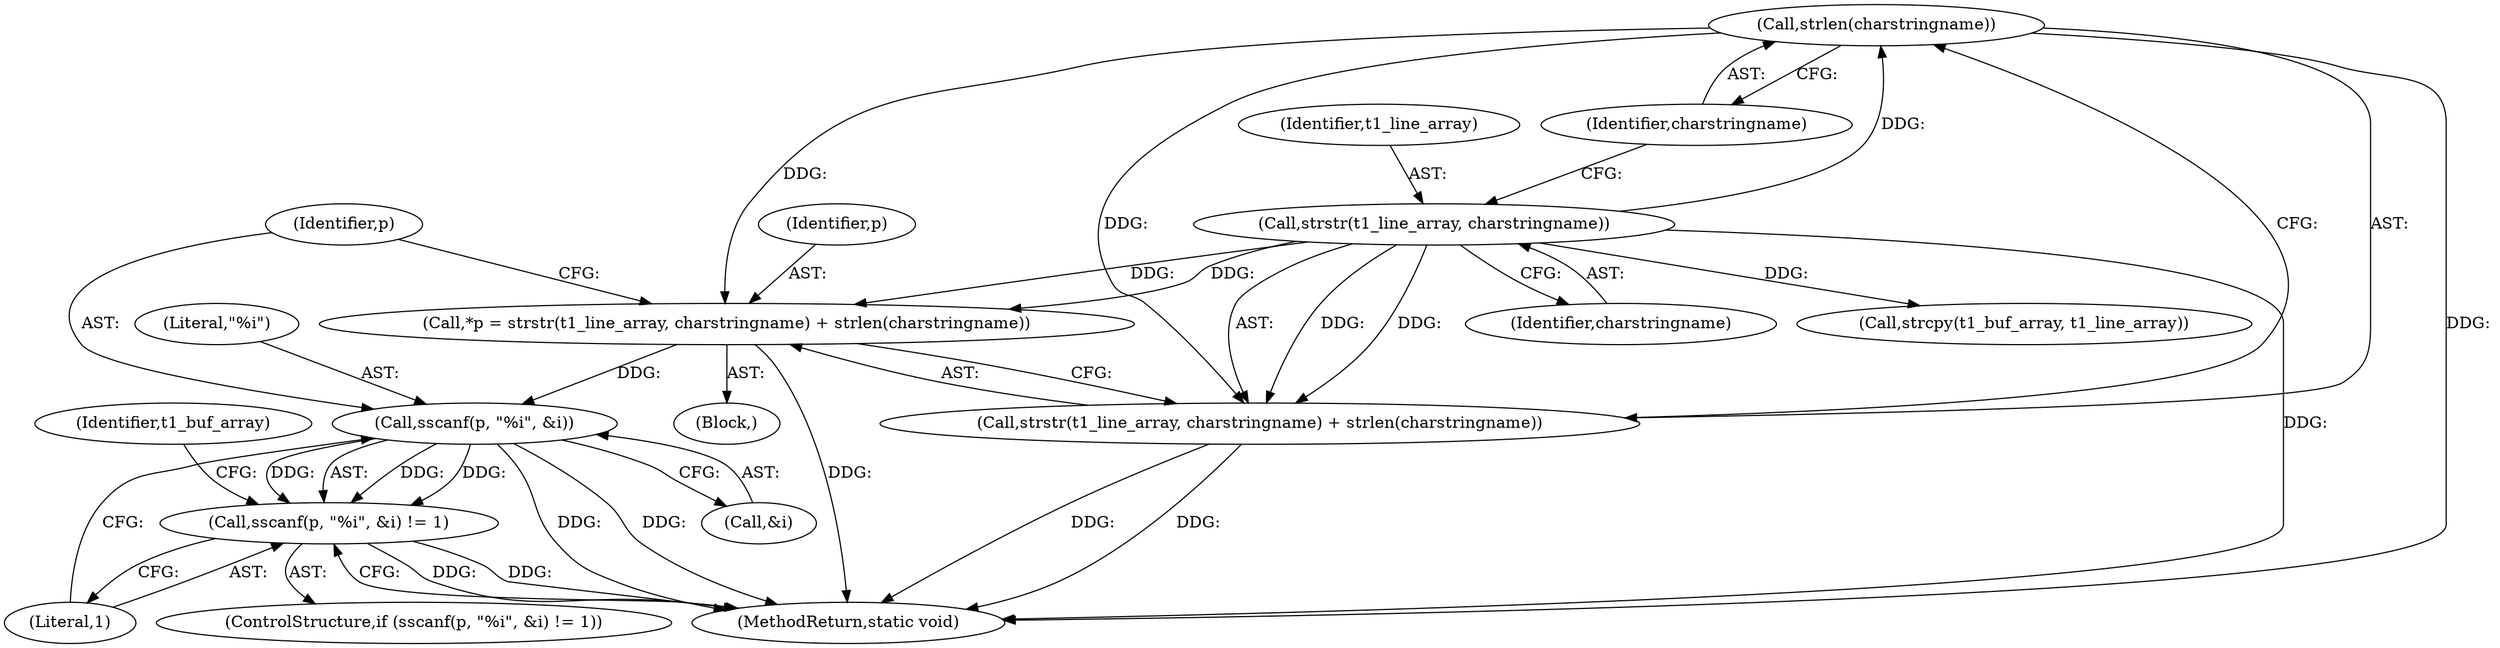 digraph "0_texlive-source_6ed0077520e2b0da1fd060c7f88db7b2e6068e4c_0@API" {
"1000111" [label="(Call,strlen(charstringname))"];
"1000108" [label="(Call,strstr(t1_line_array, charstringname))"];
"1000105" [label="(Call,*p = strstr(t1_line_array, charstringname) + strlen(charstringname))"];
"1000116" [label="(Call,sscanf(p, \"%i\", &i))"];
"1000115" [label="(Call,sscanf(p, \"%i\", &i) != 1)"];
"1000107" [label="(Call,strstr(t1_line_array, charstringname) + strlen(charstringname))"];
"1000109" [label="(Identifier,t1_line_array)"];
"1000103" [label="(Block,)"];
"1000106" [label="(Identifier,p)"];
"1000117" [label="(Identifier,p)"];
"1000118" [label="(Literal,\"%i\")"];
"1000105" [label="(Call,*p = strstr(t1_line_array, charstringname) + strlen(charstringname))"];
"1000110" [label="(Identifier,charstringname)"];
"1000112" [label="(Identifier,charstringname)"];
"1000111" [label="(Call,strlen(charstringname))"];
"1000116" [label="(Call,sscanf(p, \"%i\", &i))"];
"1000119" [label="(Call,&i)"];
"1000123" [label="(Call,strcpy(t1_buf_array, t1_line_array))"];
"1000121" [label="(Literal,1)"];
"1000124" [label="(Identifier,t1_buf_array)"];
"1000108" [label="(Call,strstr(t1_line_array, charstringname))"];
"1000154" [label="(MethodReturn,static void)"];
"1000114" [label="(ControlStructure,if (sscanf(p, \"%i\", &i) != 1))"];
"1000107" [label="(Call,strstr(t1_line_array, charstringname) + strlen(charstringname))"];
"1000115" [label="(Call,sscanf(p, \"%i\", &i) != 1)"];
"1000111" -> "1000107"  [label="AST: "];
"1000111" -> "1000112"  [label="CFG: "];
"1000112" -> "1000111"  [label="AST: "];
"1000107" -> "1000111"  [label="CFG: "];
"1000111" -> "1000154"  [label="DDG: "];
"1000111" -> "1000105"  [label="DDG: "];
"1000111" -> "1000107"  [label="DDG: "];
"1000108" -> "1000111"  [label="DDG: "];
"1000108" -> "1000107"  [label="AST: "];
"1000108" -> "1000110"  [label="CFG: "];
"1000109" -> "1000108"  [label="AST: "];
"1000110" -> "1000108"  [label="AST: "];
"1000112" -> "1000108"  [label="CFG: "];
"1000108" -> "1000154"  [label="DDG: "];
"1000108" -> "1000105"  [label="DDG: "];
"1000108" -> "1000105"  [label="DDG: "];
"1000108" -> "1000107"  [label="DDG: "];
"1000108" -> "1000107"  [label="DDG: "];
"1000108" -> "1000123"  [label="DDG: "];
"1000105" -> "1000103"  [label="AST: "];
"1000105" -> "1000107"  [label="CFG: "];
"1000106" -> "1000105"  [label="AST: "];
"1000107" -> "1000105"  [label="AST: "];
"1000117" -> "1000105"  [label="CFG: "];
"1000105" -> "1000154"  [label="DDG: "];
"1000105" -> "1000116"  [label="DDG: "];
"1000116" -> "1000115"  [label="AST: "];
"1000116" -> "1000119"  [label="CFG: "];
"1000117" -> "1000116"  [label="AST: "];
"1000118" -> "1000116"  [label="AST: "];
"1000119" -> "1000116"  [label="AST: "];
"1000121" -> "1000116"  [label="CFG: "];
"1000116" -> "1000154"  [label="DDG: "];
"1000116" -> "1000154"  [label="DDG: "];
"1000116" -> "1000115"  [label="DDG: "];
"1000116" -> "1000115"  [label="DDG: "];
"1000116" -> "1000115"  [label="DDG: "];
"1000115" -> "1000114"  [label="AST: "];
"1000115" -> "1000121"  [label="CFG: "];
"1000121" -> "1000115"  [label="AST: "];
"1000124" -> "1000115"  [label="CFG: "];
"1000154" -> "1000115"  [label="CFG: "];
"1000115" -> "1000154"  [label="DDG: "];
"1000115" -> "1000154"  [label="DDG: "];
"1000107" -> "1000154"  [label="DDG: "];
"1000107" -> "1000154"  [label="DDG: "];
}
